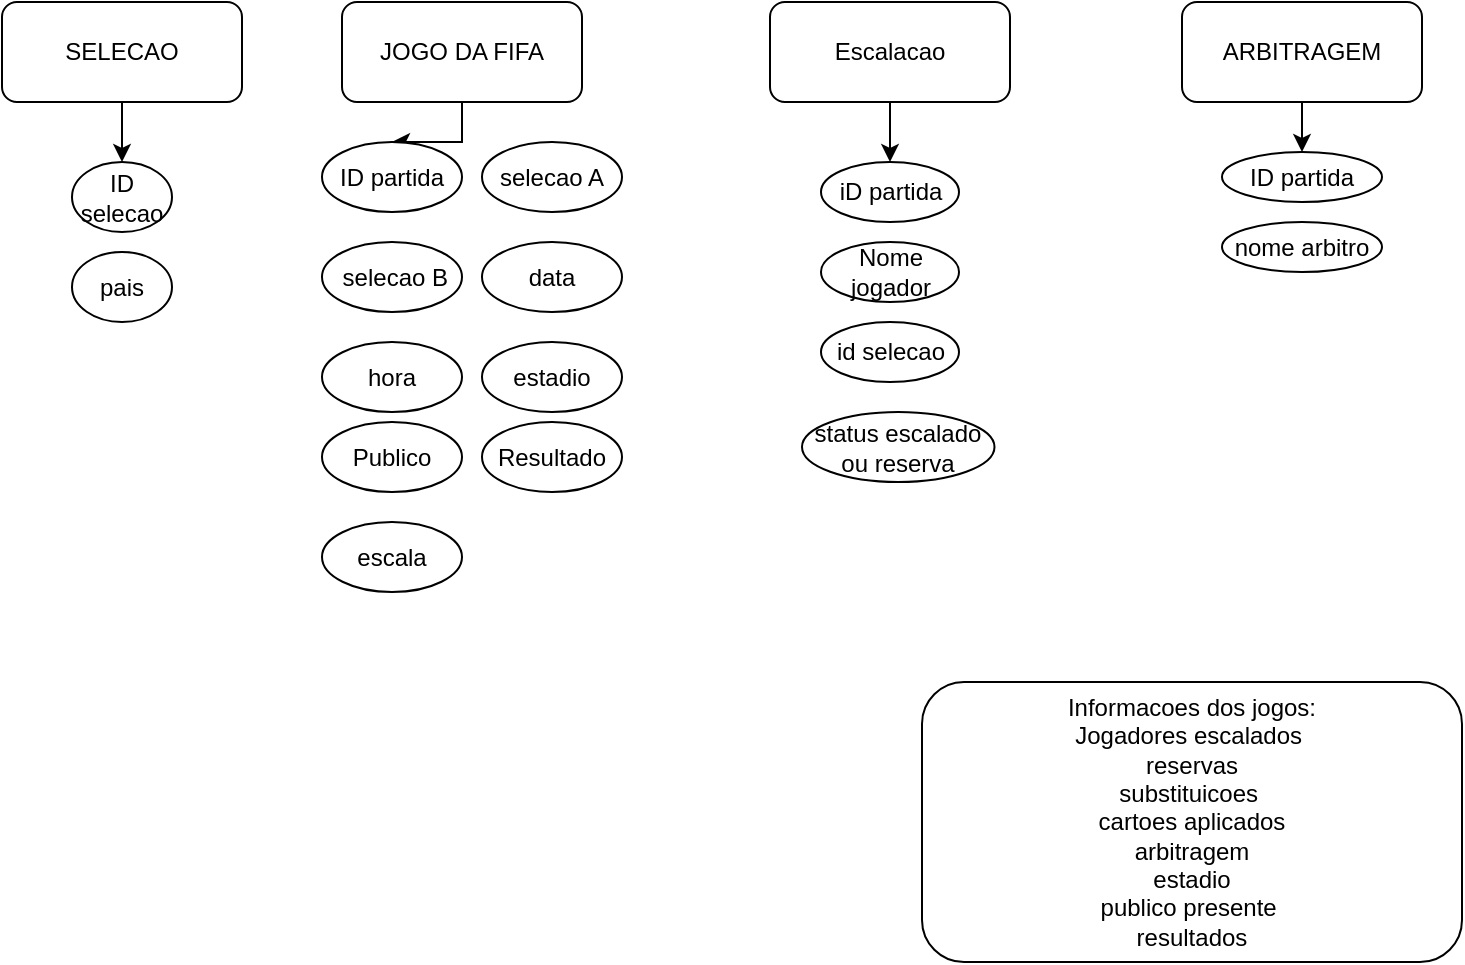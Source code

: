 <mxfile version="21.6.6" type="github">
  <diagram id="C5RBs43oDa-KdzZeNtuy" name="Page-1">
    <mxGraphModel dx="1050" dy="566" grid="1" gridSize="10" guides="1" tooltips="1" connect="1" arrows="1" fold="1" page="1" pageScale="1" pageWidth="827" pageHeight="1169" math="0" shadow="0">
      <root>
        <mxCell id="WIyWlLk6GJQsqaUBKTNV-0" />
        <mxCell id="WIyWlLk6GJQsqaUBKTNV-1" parent="WIyWlLk6GJQsqaUBKTNV-0" />
        <mxCell id="ncDcwBU7l1VGzrw3iZXN-1" value="" style="edgeStyle=orthogonalEdgeStyle;rounded=0;orthogonalLoop=1;jettySize=auto;html=1;" edge="1" parent="WIyWlLk6GJQsqaUBKTNV-1" source="XiMKKWVyvtWTgdpAV8Z2-0" target="ncDcwBU7l1VGzrw3iZXN-0">
          <mxGeometry relative="1" as="geometry" />
        </mxCell>
        <mxCell id="XiMKKWVyvtWTgdpAV8Z2-0" value="JOGO DA FIFA" style="rounded=1;whiteSpace=wrap;html=1;" parent="WIyWlLk6GJQsqaUBKTNV-1" vertex="1">
          <mxGeometry x="200" y="70" width="120" height="50" as="geometry" />
        </mxCell>
        <mxCell id="XiMKKWVyvtWTgdpAV8Z2-16" value="Informacoes dos jogos:&lt;br&gt;Jogadores escalados&amp;nbsp;&lt;br&gt;reservas&lt;br&gt;substituicoes&amp;nbsp;&lt;br&gt;cartoes aplicados&lt;br&gt;arbitragem&lt;br&gt;estadio&lt;br&gt;publico presente&amp;nbsp;&lt;br&gt;resultados" style="rounded=1;whiteSpace=wrap;html=1;" parent="WIyWlLk6GJQsqaUBKTNV-1" vertex="1">
          <mxGeometry x="490" y="410" width="270" height="140" as="geometry" />
        </mxCell>
        <mxCell id="ncDcwBU7l1VGzrw3iZXN-0" value="ID partida" style="ellipse;whiteSpace=wrap;html=1;rounded=1;" vertex="1" parent="WIyWlLk6GJQsqaUBKTNV-1">
          <mxGeometry x="190" y="140" width="70" height="35" as="geometry" />
        </mxCell>
        <mxCell id="ncDcwBU7l1VGzrw3iZXN-2" value="selecao A" style="ellipse;whiteSpace=wrap;html=1;rounded=1;" vertex="1" parent="WIyWlLk6GJQsqaUBKTNV-1">
          <mxGeometry x="270" y="140" width="70" height="35" as="geometry" />
        </mxCell>
        <mxCell id="ncDcwBU7l1VGzrw3iZXN-13" value="" style="edgeStyle=orthogonalEdgeStyle;rounded=0;orthogonalLoop=1;jettySize=auto;html=1;" edge="1" parent="WIyWlLk6GJQsqaUBKTNV-1" source="ncDcwBU7l1VGzrw3iZXN-3" target="ncDcwBU7l1VGzrw3iZXN-12">
          <mxGeometry relative="1" as="geometry" />
        </mxCell>
        <mxCell id="ncDcwBU7l1VGzrw3iZXN-3" value="Escalacao" style="rounded=1;whiteSpace=wrap;html=1;" vertex="1" parent="WIyWlLk6GJQsqaUBKTNV-1">
          <mxGeometry x="414" y="70" width="120" height="50" as="geometry" />
        </mxCell>
        <mxCell id="ncDcwBU7l1VGzrw3iZXN-22" value="" style="edgeStyle=orthogonalEdgeStyle;rounded=0;orthogonalLoop=1;jettySize=auto;html=1;" edge="1" parent="WIyWlLk6GJQsqaUBKTNV-1" source="ncDcwBU7l1VGzrw3iZXN-4" target="ncDcwBU7l1VGzrw3iZXN-21">
          <mxGeometry relative="1" as="geometry" />
        </mxCell>
        <mxCell id="ncDcwBU7l1VGzrw3iZXN-4" value="ARBITRAGEM" style="rounded=1;whiteSpace=wrap;html=1;" vertex="1" parent="WIyWlLk6GJQsqaUBKTNV-1">
          <mxGeometry x="620" y="70" width="120" height="50" as="geometry" />
        </mxCell>
        <mxCell id="ncDcwBU7l1VGzrw3iZXN-5" value="&amp;nbsp;selecao B" style="ellipse;whiteSpace=wrap;html=1;rounded=1;" vertex="1" parent="WIyWlLk6GJQsqaUBKTNV-1">
          <mxGeometry x="190" y="190" width="70" height="35" as="geometry" />
        </mxCell>
        <mxCell id="ncDcwBU7l1VGzrw3iZXN-6" value="data" style="ellipse;whiteSpace=wrap;html=1;rounded=1;" vertex="1" parent="WIyWlLk6GJQsqaUBKTNV-1">
          <mxGeometry x="270" y="190" width="70" height="35" as="geometry" />
        </mxCell>
        <mxCell id="ncDcwBU7l1VGzrw3iZXN-7" value="hora" style="ellipse;whiteSpace=wrap;html=1;rounded=1;" vertex="1" parent="WIyWlLk6GJQsqaUBKTNV-1">
          <mxGeometry x="190" y="240" width="70" height="35" as="geometry" />
        </mxCell>
        <mxCell id="ncDcwBU7l1VGzrw3iZXN-8" value="estadio" style="ellipse;whiteSpace=wrap;html=1;rounded=1;" vertex="1" parent="WIyWlLk6GJQsqaUBKTNV-1">
          <mxGeometry x="270" y="240" width="70" height="35" as="geometry" />
        </mxCell>
        <mxCell id="ncDcwBU7l1VGzrw3iZXN-9" value="Publico" style="ellipse;whiteSpace=wrap;html=1;rounded=1;" vertex="1" parent="WIyWlLk6GJQsqaUBKTNV-1">
          <mxGeometry x="190" y="280" width="70" height="35" as="geometry" />
        </mxCell>
        <mxCell id="ncDcwBU7l1VGzrw3iZXN-10" value="Resultado" style="ellipse;whiteSpace=wrap;html=1;rounded=1;" vertex="1" parent="WIyWlLk6GJQsqaUBKTNV-1">
          <mxGeometry x="270" y="280" width="70" height="35" as="geometry" />
        </mxCell>
        <mxCell id="ncDcwBU7l1VGzrw3iZXN-12" value="iD partida" style="ellipse;whiteSpace=wrap;html=1;rounded=1;" vertex="1" parent="WIyWlLk6GJQsqaUBKTNV-1">
          <mxGeometry x="439.5" y="150" width="69" height="30" as="geometry" />
        </mxCell>
        <mxCell id="ncDcwBU7l1VGzrw3iZXN-14" value="Nome jogador" style="ellipse;whiteSpace=wrap;html=1;rounded=1;" vertex="1" parent="WIyWlLk6GJQsqaUBKTNV-1">
          <mxGeometry x="439.5" y="190" width="69" height="30" as="geometry" />
        </mxCell>
        <mxCell id="ncDcwBU7l1VGzrw3iZXN-15" value="id selecao" style="ellipse;whiteSpace=wrap;html=1;rounded=1;" vertex="1" parent="WIyWlLk6GJQsqaUBKTNV-1">
          <mxGeometry x="439.5" y="230" width="69" height="30" as="geometry" />
        </mxCell>
        <mxCell id="ncDcwBU7l1VGzrw3iZXN-16" value="status escalado ou reserva" style="ellipse;whiteSpace=wrap;html=1;rounded=1;" vertex="1" parent="WIyWlLk6GJQsqaUBKTNV-1">
          <mxGeometry x="430" y="275" width="96.25" height="35" as="geometry" />
        </mxCell>
        <mxCell id="ncDcwBU7l1VGzrw3iZXN-19" value="" style="edgeStyle=orthogonalEdgeStyle;rounded=0;orthogonalLoop=1;jettySize=auto;html=1;" edge="1" parent="WIyWlLk6GJQsqaUBKTNV-1" source="ncDcwBU7l1VGzrw3iZXN-17" target="ncDcwBU7l1VGzrw3iZXN-18">
          <mxGeometry relative="1" as="geometry" />
        </mxCell>
        <mxCell id="ncDcwBU7l1VGzrw3iZXN-17" value="SELECAO" style="rounded=1;whiteSpace=wrap;html=1;" vertex="1" parent="WIyWlLk6GJQsqaUBKTNV-1">
          <mxGeometry x="30" y="70" width="120" height="50" as="geometry" />
        </mxCell>
        <mxCell id="ncDcwBU7l1VGzrw3iZXN-18" value="ID selecao" style="ellipse;whiteSpace=wrap;html=1;rounded=1;" vertex="1" parent="WIyWlLk6GJQsqaUBKTNV-1">
          <mxGeometry x="65" y="150" width="50" height="35" as="geometry" />
        </mxCell>
        <mxCell id="ncDcwBU7l1VGzrw3iZXN-20" value="pais" style="ellipse;whiteSpace=wrap;html=1;rounded=1;" vertex="1" parent="WIyWlLk6GJQsqaUBKTNV-1">
          <mxGeometry x="65" y="195" width="50" height="35" as="geometry" />
        </mxCell>
        <mxCell id="ncDcwBU7l1VGzrw3iZXN-21" value="ID partida" style="ellipse;whiteSpace=wrap;html=1;rounded=1;" vertex="1" parent="WIyWlLk6GJQsqaUBKTNV-1">
          <mxGeometry x="640" y="145" width="80" height="25" as="geometry" />
        </mxCell>
        <mxCell id="ncDcwBU7l1VGzrw3iZXN-23" value="nome arbitro" style="ellipse;whiteSpace=wrap;html=1;rounded=1;" vertex="1" parent="WIyWlLk6GJQsqaUBKTNV-1">
          <mxGeometry x="640" y="180" width="80" height="25" as="geometry" />
        </mxCell>
        <mxCell id="ncDcwBU7l1VGzrw3iZXN-25" value="escala" style="ellipse;whiteSpace=wrap;html=1;rounded=1;" vertex="1" parent="WIyWlLk6GJQsqaUBKTNV-1">
          <mxGeometry x="190" y="330" width="70" height="35" as="geometry" />
        </mxCell>
      </root>
    </mxGraphModel>
  </diagram>
</mxfile>
